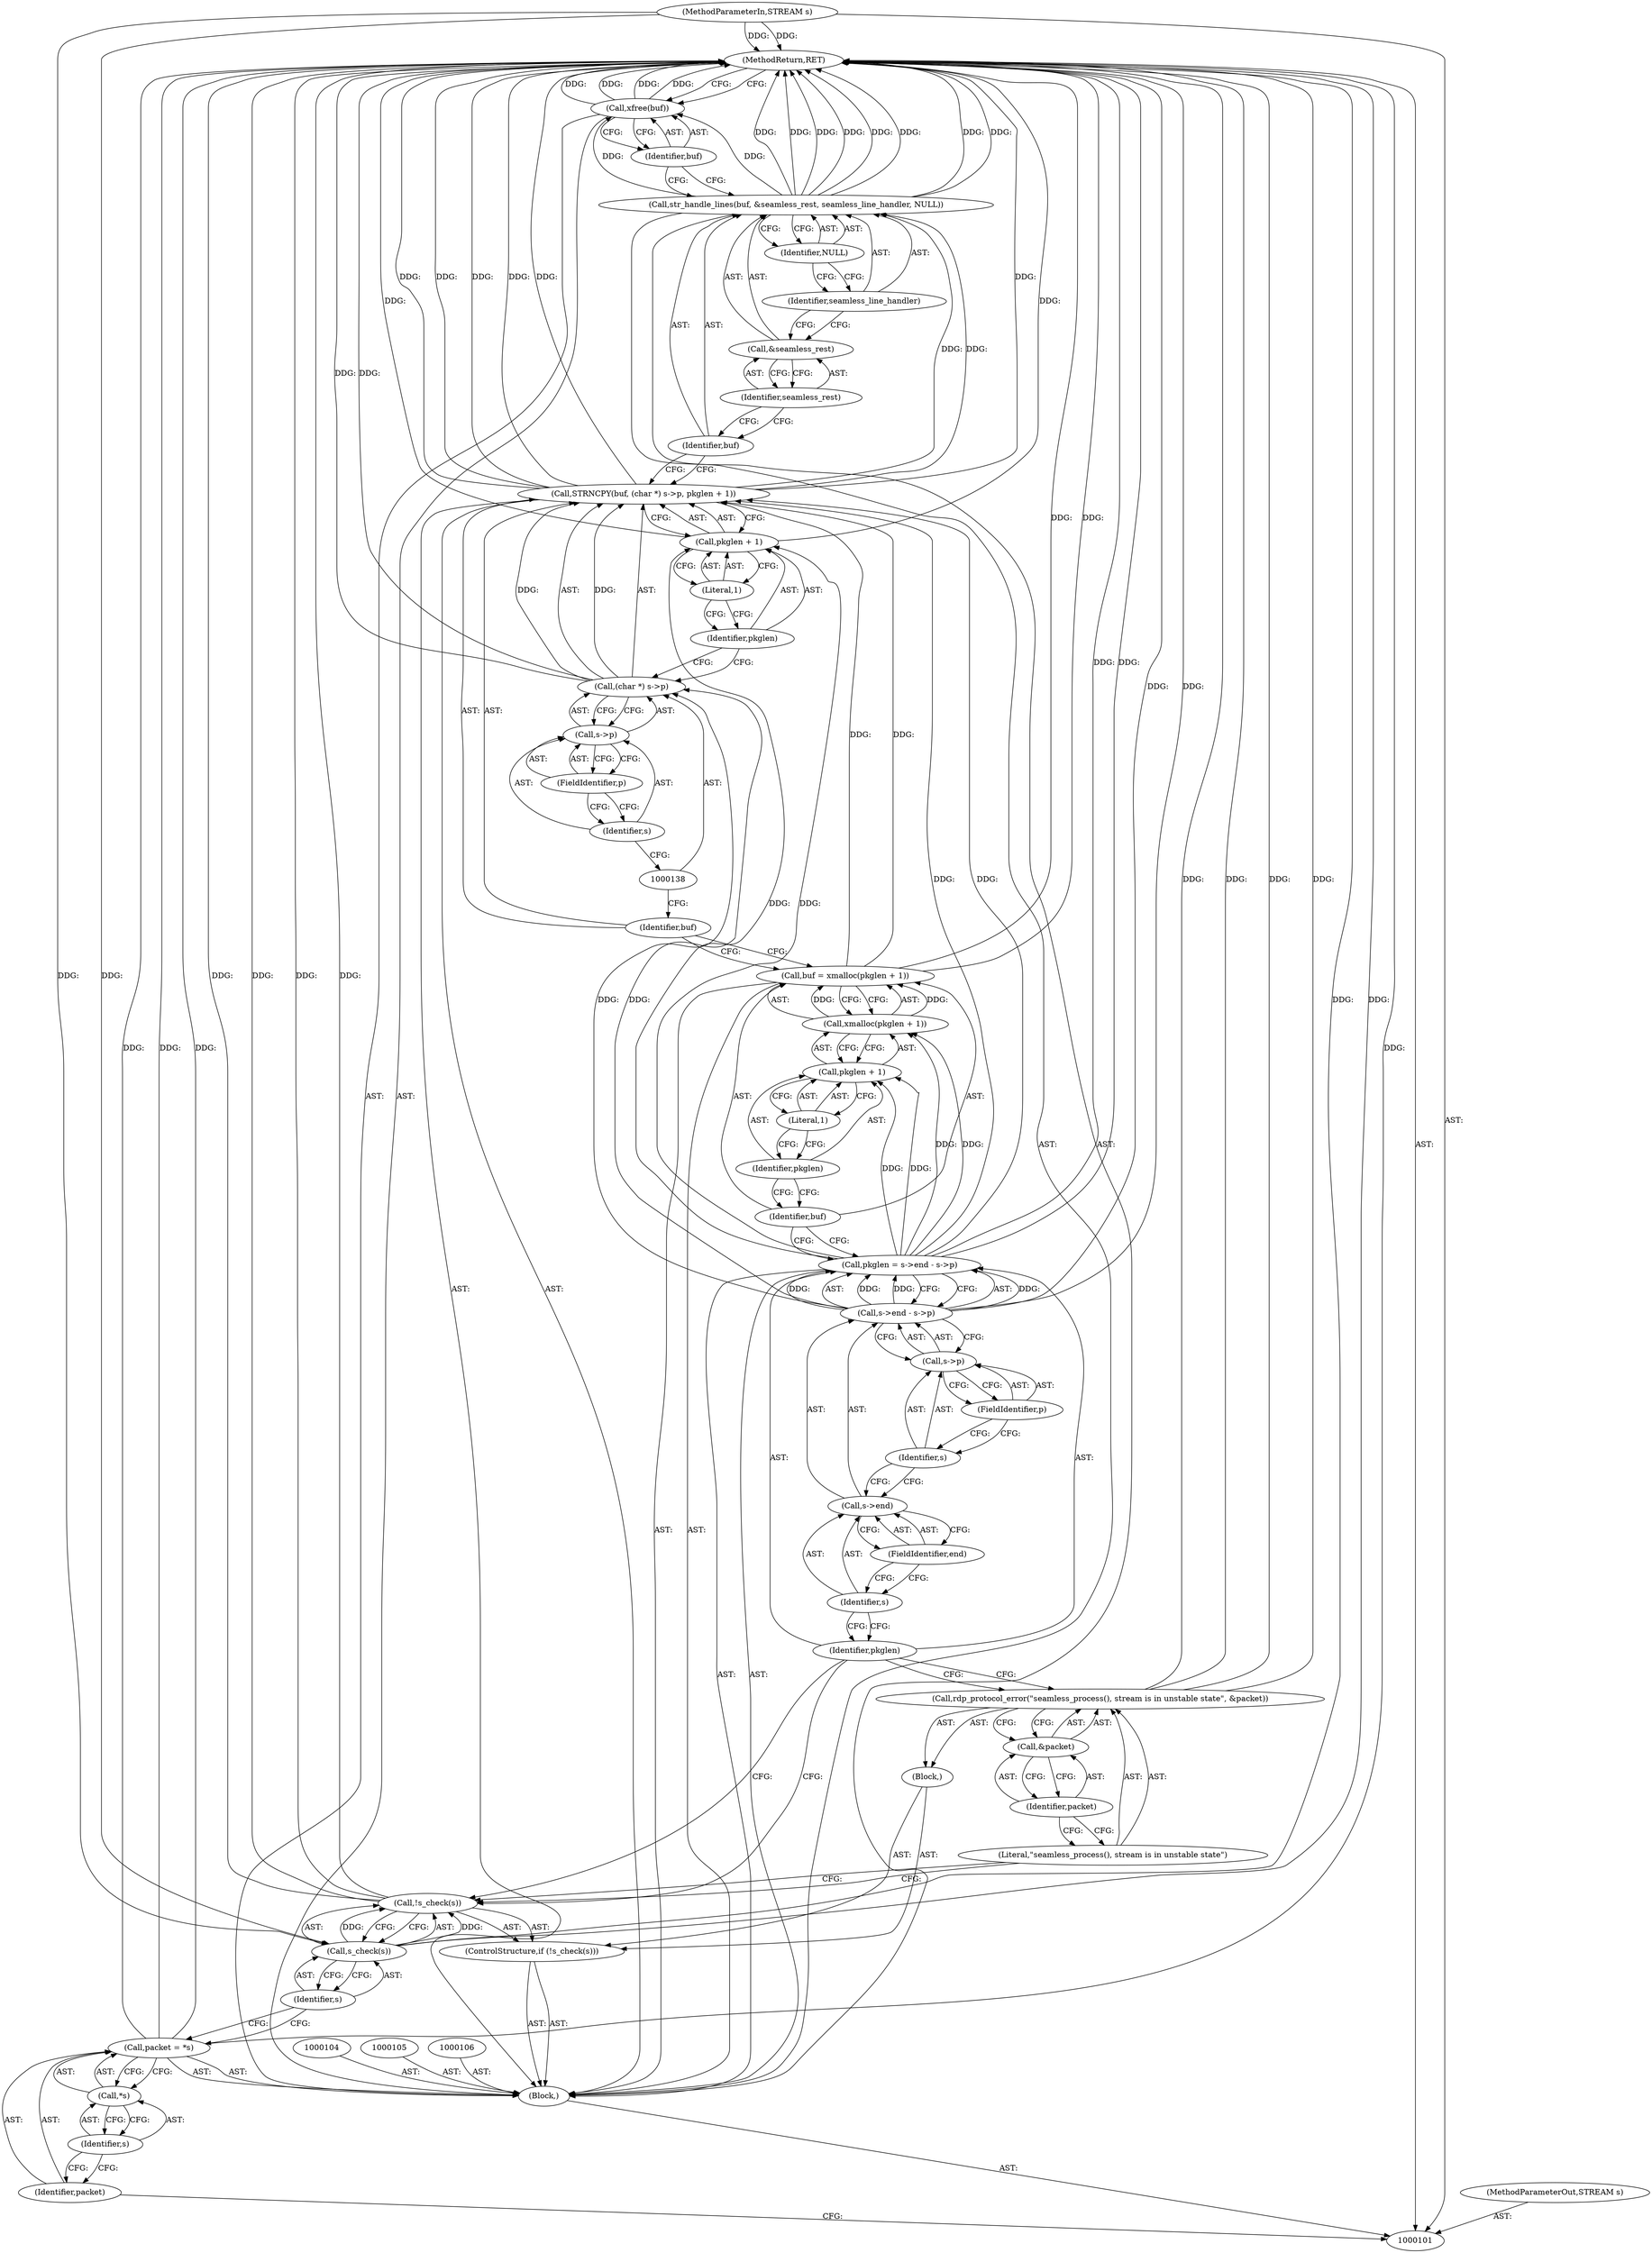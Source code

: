 digraph "0_rdesktop_4dca546d04321a610c1835010b5dad85163b65e1_13" {
"1000153" [label="(MethodReturn,RET)"];
"1000102" [label="(MethodParameterIn,STREAM s)"];
"1000229" [label="(MethodParameterOut,STREAM s)"];
"1000122" [label="(Call,s->end - s->p)"];
"1000123" [label="(Call,s->end)"];
"1000124" [label="(Identifier,s)"];
"1000125" [label="(FieldIdentifier,end)"];
"1000120" [label="(Call,pkglen = s->end - s->p)"];
"1000121" [label="(Identifier,pkglen)"];
"1000126" [label="(Call,s->p)"];
"1000127" [label="(Identifier,s)"];
"1000128" [label="(FieldIdentifier,p)"];
"1000129" [label="(Call,buf = xmalloc(pkglen + 1))"];
"1000130" [label="(Identifier,buf)"];
"1000132" [label="(Call,pkglen + 1)"];
"1000133" [label="(Identifier,pkglen)"];
"1000134" [label="(Literal,1)"];
"1000131" [label="(Call,xmalloc(pkglen + 1))"];
"1000135" [label="(Call,STRNCPY(buf, (char *) s->p, pkglen + 1))"];
"1000137" [label="(Call,(char *) s->p)"];
"1000139" [label="(Call,s->p)"];
"1000140" [label="(Identifier,s)"];
"1000141" [label="(FieldIdentifier,p)"];
"1000142" [label="(Call,pkglen + 1)"];
"1000143" [label="(Identifier,pkglen)"];
"1000144" [label="(Literal,1)"];
"1000136" [label="(Identifier,buf)"];
"1000145" [label="(Call,str_handle_lines(buf, &seamless_rest, seamless_line_handler, NULL))"];
"1000146" [label="(Identifier,buf)"];
"1000147" [label="(Call,&seamless_rest)"];
"1000148" [label="(Identifier,seamless_rest)"];
"1000149" [label="(Identifier,seamless_line_handler)"];
"1000150" [label="(Identifier,NULL)"];
"1000151" [label="(Call,xfree(buf))"];
"1000152" [label="(Identifier,buf)"];
"1000103" [label="(Block,)"];
"1000107" [label="(Call,packet = *s)"];
"1000108" [label="(Identifier,packet)"];
"1000109" [label="(Call,*s)"];
"1000110" [label="(Identifier,s)"];
"1000111" [label="(ControlStructure,if (!s_check(s)))"];
"1000114" [label="(Identifier,s)"];
"1000112" [label="(Call,!s_check(s))"];
"1000113" [label="(Call,s_check(s))"];
"1000115" [label="(Block,)"];
"1000116" [label="(Call,rdp_protocol_error(\"seamless_process(), stream is in unstable state\", &packet))"];
"1000117" [label="(Literal,\"seamless_process(), stream is in unstable state\")"];
"1000118" [label="(Call,&packet)"];
"1000119" [label="(Identifier,packet)"];
"1000153" -> "1000101"  [label="AST: "];
"1000153" -> "1000151"  [label="CFG: "];
"1000135" -> "1000153"  [label="DDG: "];
"1000135" -> "1000153"  [label="DDG: "];
"1000135" -> "1000153"  [label="DDG: "];
"1000107" -> "1000153"  [label="DDG: "];
"1000107" -> "1000153"  [label="DDG: "];
"1000113" -> "1000153"  [label="DDG: "];
"1000151" -> "1000153"  [label="DDG: "];
"1000151" -> "1000153"  [label="DDG: "];
"1000145" -> "1000153"  [label="DDG: "];
"1000145" -> "1000153"  [label="DDG: "];
"1000145" -> "1000153"  [label="DDG: "];
"1000145" -> "1000153"  [label="DDG: "];
"1000116" -> "1000153"  [label="DDG: "];
"1000116" -> "1000153"  [label="DDG: "];
"1000129" -> "1000153"  [label="DDG: "];
"1000122" -> "1000153"  [label="DDG: "];
"1000137" -> "1000153"  [label="DDG: "];
"1000102" -> "1000153"  [label="DDG: "];
"1000112" -> "1000153"  [label="DDG: "];
"1000112" -> "1000153"  [label="DDG: "];
"1000142" -> "1000153"  [label="DDG: "];
"1000120" -> "1000153"  [label="DDG: "];
"1000102" -> "1000101"  [label="AST: "];
"1000102" -> "1000153"  [label="DDG: "];
"1000102" -> "1000113"  [label="DDG: "];
"1000229" -> "1000101"  [label="AST: "];
"1000122" -> "1000120"  [label="AST: "];
"1000122" -> "1000126"  [label="CFG: "];
"1000123" -> "1000122"  [label="AST: "];
"1000126" -> "1000122"  [label="AST: "];
"1000120" -> "1000122"  [label="CFG: "];
"1000122" -> "1000153"  [label="DDG: "];
"1000122" -> "1000120"  [label="DDG: "];
"1000122" -> "1000120"  [label="DDG: "];
"1000122" -> "1000137"  [label="DDG: "];
"1000123" -> "1000122"  [label="AST: "];
"1000123" -> "1000125"  [label="CFG: "];
"1000124" -> "1000123"  [label="AST: "];
"1000125" -> "1000123"  [label="AST: "];
"1000127" -> "1000123"  [label="CFG: "];
"1000124" -> "1000123"  [label="AST: "];
"1000124" -> "1000121"  [label="CFG: "];
"1000125" -> "1000124"  [label="CFG: "];
"1000125" -> "1000123"  [label="AST: "];
"1000125" -> "1000124"  [label="CFG: "];
"1000123" -> "1000125"  [label="CFG: "];
"1000120" -> "1000103"  [label="AST: "];
"1000120" -> "1000122"  [label="CFG: "];
"1000121" -> "1000120"  [label="AST: "];
"1000122" -> "1000120"  [label="AST: "];
"1000130" -> "1000120"  [label="CFG: "];
"1000120" -> "1000153"  [label="DDG: "];
"1000122" -> "1000120"  [label="DDG: "];
"1000122" -> "1000120"  [label="DDG: "];
"1000120" -> "1000131"  [label="DDG: "];
"1000120" -> "1000132"  [label="DDG: "];
"1000120" -> "1000135"  [label="DDG: "];
"1000120" -> "1000142"  [label="DDG: "];
"1000121" -> "1000120"  [label="AST: "];
"1000121" -> "1000116"  [label="CFG: "];
"1000121" -> "1000112"  [label="CFG: "];
"1000124" -> "1000121"  [label="CFG: "];
"1000126" -> "1000122"  [label="AST: "];
"1000126" -> "1000128"  [label="CFG: "];
"1000127" -> "1000126"  [label="AST: "];
"1000128" -> "1000126"  [label="AST: "];
"1000122" -> "1000126"  [label="CFG: "];
"1000127" -> "1000126"  [label="AST: "];
"1000127" -> "1000123"  [label="CFG: "];
"1000128" -> "1000127"  [label="CFG: "];
"1000128" -> "1000126"  [label="AST: "];
"1000128" -> "1000127"  [label="CFG: "];
"1000126" -> "1000128"  [label="CFG: "];
"1000129" -> "1000103"  [label="AST: "];
"1000129" -> "1000131"  [label="CFG: "];
"1000130" -> "1000129"  [label="AST: "];
"1000131" -> "1000129"  [label="AST: "];
"1000136" -> "1000129"  [label="CFG: "];
"1000129" -> "1000153"  [label="DDG: "];
"1000131" -> "1000129"  [label="DDG: "];
"1000129" -> "1000135"  [label="DDG: "];
"1000130" -> "1000129"  [label="AST: "];
"1000130" -> "1000120"  [label="CFG: "];
"1000133" -> "1000130"  [label="CFG: "];
"1000132" -> "1000131"  [label="AST: "];
"1000132" -> "1000134"  [label="CFG: "];
"1000133" -> "1000132"  [label="AST: "];
"1000134" -> "1000132"  [label="AST: "];
"1000131" -> "1000132"  [label="CFG: "];
"1000120" -> "1000132"  [label="DDG: "];
"1000133" -> "1000132"  [label="AST: "];
"1000133" -> "1000130"  [label="CFG: "];
"1000134" -> "1000133"  [label="CFG: "];
"1000134" -> "1000132"  [label="AST: "];
"1000134" -> "1000133"  [label="CFG: "];
"1000132" -> "1000134"  [label="CFG: "];
"1000131" -> "1000129"  [label="AST: "];
"1000131" -> "1000132"  [label="CFG: "];
"1000132" -> "1000131"  [label="AST: "];
"1000129" -> "1000131"  [label="CFG: "];
"1000131" -> "1000129"  [label="DDG: "];
"1000120" -> "1000131"  [label="DDG: "];
"1000135" -> "1000103"  [label="AST: "];
"1000135" -> "1000142"  [label="CFG: "];
"1000136" -> "1000135"  [label="AST: "];
"1000137" -> "1000135"  [label="AST: "];
"1000142" -> "1000135"  [label="AST: "];
"1000146" -> "1000135"  [label="CFG: "];
"1000135" -> "1000153"  [label="DDG: "];
"1000135" -> "1000153"  [label="DDG: "];
"1000135" -> "1000153"  [label="DDG: "];
"1000129" -> "1000135"  [label="DDG: "];
"1000137" -> "1000135"  [label="DDG: "];
"1000120" -> "1000135"  [label="DDG: "];
"1000135" -> "1000145"  [label="DDG: "];
"1000137" -> "1000135"  [label="AST: "];
"1000137" -> "1000139"  [label="CFG: "];
"1000138" -> "1000137"  [label="AST: "];
"1000139" -> "1000137"  [label="AST: "];
"1000143" -> "1000137"  [label="CFG: "];
"1000137" -> "1000153"  [label="DDG: "];
"1000137" -> "1000135"  [label="DDG: "];
"1000122" -> "1000137"  [label="DDG: "];
"1000139" -> "1000137"  [label="AST: "];
"1000139" -> "1000141"  [label="CFG: "];
"1000140" -> "1000139"  [label="AST: "];
"1000141" -> "1000139"  [label="AST: "];
"1000137" -> "1000139"  [label="CFG: "];
"1000140" -> "1000139"  [label="AST: "];
"1000140" -> "1000138"  [label="CFG: "];
"1000141" -> "1000140"  [label="CFG: "];
"1000141" -> "1000139"  [label="AST: "];
"1000141" -> "1000140"  [label="CFG: "];
"1000139" -> "1000141"  [label="CFG: "];
"1000142" -> "1000135"  [label="AST: "];
"1000142" -> "1000144"  [label="CFG: "];
"1000143" -> "1000142"  [label="AST: "];
"1000144" -> "1000142"  [label="AST: "];
"1000135" -> "1000142"  [label="CFG: "];
"1000142" -> "1000153"  [label="DDG: "];
"1000120" -> "1000142"  [label="DDG: "];
"1000143" -> "1000142"  [label="AST: "];
"1000143" -> "1000137"  [label="CFG: "];
"1000144" -> "1000143"  [label="CFG: "];
"1000144" -> "1000142"  [label="AST: "];
"1000144" -> "1000143"  [label="CFG: "];
"1000142" -> "1000144"  [label="CFG: "];
"1000136" -> "1000135"  [label="AST: "];
"1000136" -> "1000129"  [label="CFG: "];
"1000138" -> "1000136"  [label="CFG: "];
"1000145" -> "1000103"  [label="AST: "];
"1000145" -> "1000150"  [label="CFG: "];
"1000146" -> "1000145"  [label="AST: "];
"1000147" -> "1000145"  [label="AST: "];
"1000149" -> "1000145"  [label="AST: "];
"1000150" -> "1000145"  [label="AST: "];
"1000152" -> "1000145"  [label="CFG: "];
"1000145" -> "1000153"  [label="DDG: "];
"1000145" -> "1000153"  [label="DDG: "];
"1000145" -> "1000153"  [label="DDG: "];
"1000145" -> "1000153"  [label="DDG: "];
"1000135" -> "1000145"  [label="DDG: "];
"1000145" -> "1000151"  [label="DDG: "];
"1000146" -> "1000145"  [label="AST: "];
"1000146" -> "1000135"  [label="CFG: "];
"1000148" -> "1000146"  [label="CFG: "];
"1000147" -> "1000145"  [label="AST: "];
"1000147" -> "1000148"  [label="CFG: "];
"1000148" -> "1000147"  [label="AST: "];
"1000149" -> "1000147"  [label="CFG: "];
"1000148" -> "1000147"  [label="AST: "];
"1000148" -> "1000146"  [label="CFG: "];
"1000147" -> "1000148"  [label="CFG: "];
"1000149" -> "1000145"  [label="AST: "];
"1000149" -> "1000147"  [label="CFG: "];
"1000150" -> "1000149"  [label="CFG: "];
"1000150" -> "1000145"  [label="AST: "];
"1000150" -> "1000149"  [label="CFG: "];
"1000145" -> "1000150"  [label="CFG: "];
"1000151" -> "1000103"  [label="AST: "];
"1000151" -> "1000152"  [label="CFG: "];
"1000152" -> "1000151"  [label="AST: "];
"1000153" -> "1000151"  [label="CFG: "];
"1000151" -> "1000153"  [label="DDG: "];
"1000151" -> "1000153"  [label="DDG: "];
"1000145" -> "1000151"  [label="DDG: "];
"1000152" -> "1000151"  [label="AST: "];
"1000152" -> "1000145"  [label="CFG: "];
"1000151" -> "1000152"  [label="CFG: "];
"1000103" -> "1000101"  [label="AST: "];
"1000104" -> "1000103"  [label="AST: "];
"1000105" -> "1000103"  [label="AST: "];
"1000106" -> "1000103"  [label="AST: "];
"1000107" -> "1000103"  [label="AST: "];
"1000111" -> "1000103"  [label="AST: "];
"1000120" -> "1000103"  [label="AST: "];
"1000129" -> "1000103"  [label="AST: "];
"1000135" -> "1000103"  [label="AST: "];
"1000145" -> "1000103"  [label="AST: "];
"1000151" -> "1000103"  [label="AST: "];
"1000107" -> "1000103"  [label="AST: "];
"1000107" -> "1000109"  [label="CFG: "];
"1000108" -> "1000107"  [label="AST: "];
"1000109" -> "1000107"  [label="AST: "];
"1000114" -> "1000107"  [label="CFG: "];
"1000107" -> "1000153"  [label="DDG: "];
"1000107" -> "1000153"  [label="DDG: "];
"1000108" -> "1000107"  [label="AST: "];
"1000108" -> "1000101"  [label="CFG: "];
"1000110" -> "1000108"  [label="CFG: "];
"1000109" -> "1000107"  [label="AST: "];
"1000109" -> "1000110"  [label="CFG: "];
"1000110" -> "1000109"  [label="AST: "];
"1000107" -> "1000109"  [label="CFG: "];
"1000110" -> "1000109"  [label="AST: "];
"1000110" -> "1000108"  [label="CFG: "];
"1000109" -> "1000110"  [label="CFG: "];
"1000111" -> "1000103"  [label="AST: "];
"1000112" -> "1000111"  [label="AST: "];
"1000115" -> "1000111"  [label="AST: "];
"1000114" -> "1000113"  [label="AST: "];
"1000114" -> "1000107"  [label="CFG: "];
"1000113" -> "1000114"  [label="CFG: "];
"1000112" -> "1000111"  [label="AST: "];
"1000112" -> "1000113"  [label="CFG: "];
"1000113" -> "1000112"  [label="AST: "];
"1000117" -> "1000112"  [label="CFG: "];
"1000121" -> "1000112"  [label="CFG: "];
"1000112" -> "1000153"  [label="DDG: "];
"1000112" -> "1000153"  [label="DDG: "];
"1000113" -> "1000112"  [label="DDG: "];
"1000113" -> "1000112"  [label="AST: "];
"1000113" -> "1000114"  [label="CFG: "];
"1000114" -> "1000113"  [label="AST: "];
"1000112" -> "1000113"  [label="CFG: "];
"1000113" -> "1000153"  [label="DDG: "];
"1000113" -> "1000112"  [label="DDG: "];
"1000102" -> "1000113"  [label="DDG: "];
"1000115" -> "1000111"  [label="AST: "];
"1000116" -> "1000115"  [label="AST: "];
"1000116" -> "1000115"  [label="AST: "];
"1000116" -> "1000118"  [label="CFG: "];
"1000117" -> "1000116"  [label="AST: "];
"1000118" -> "1000116"  [label="AST: "];
"1000121" -> "1000116"  [label="CFG: "];
"1000116" -> "1000153"  [label="DDG: "];
"1000116" -> "1000153"  [label="DDG: "];
"1000117" -> "1000116"  [label="AST: "];
"1000117" -> "1000112"  [label="CFG: "];
"1000119" -> "1000117"  [label="CFG: "];
"1000118" -> "1000116"  [label="AST: "];
"1000118" -> "1000119"  [label="CFG: "];
"1000119" -> "1000118"  [label="AST: "];
"1000116" -> "1000118"  [label="CFG: "];
"1000119" -> "1000118"  [label="AST: "];
"1000119" -> "1000117"  [label="CFG: "];
"1000118" -> "1000119"  [label="CFG: "];
}
